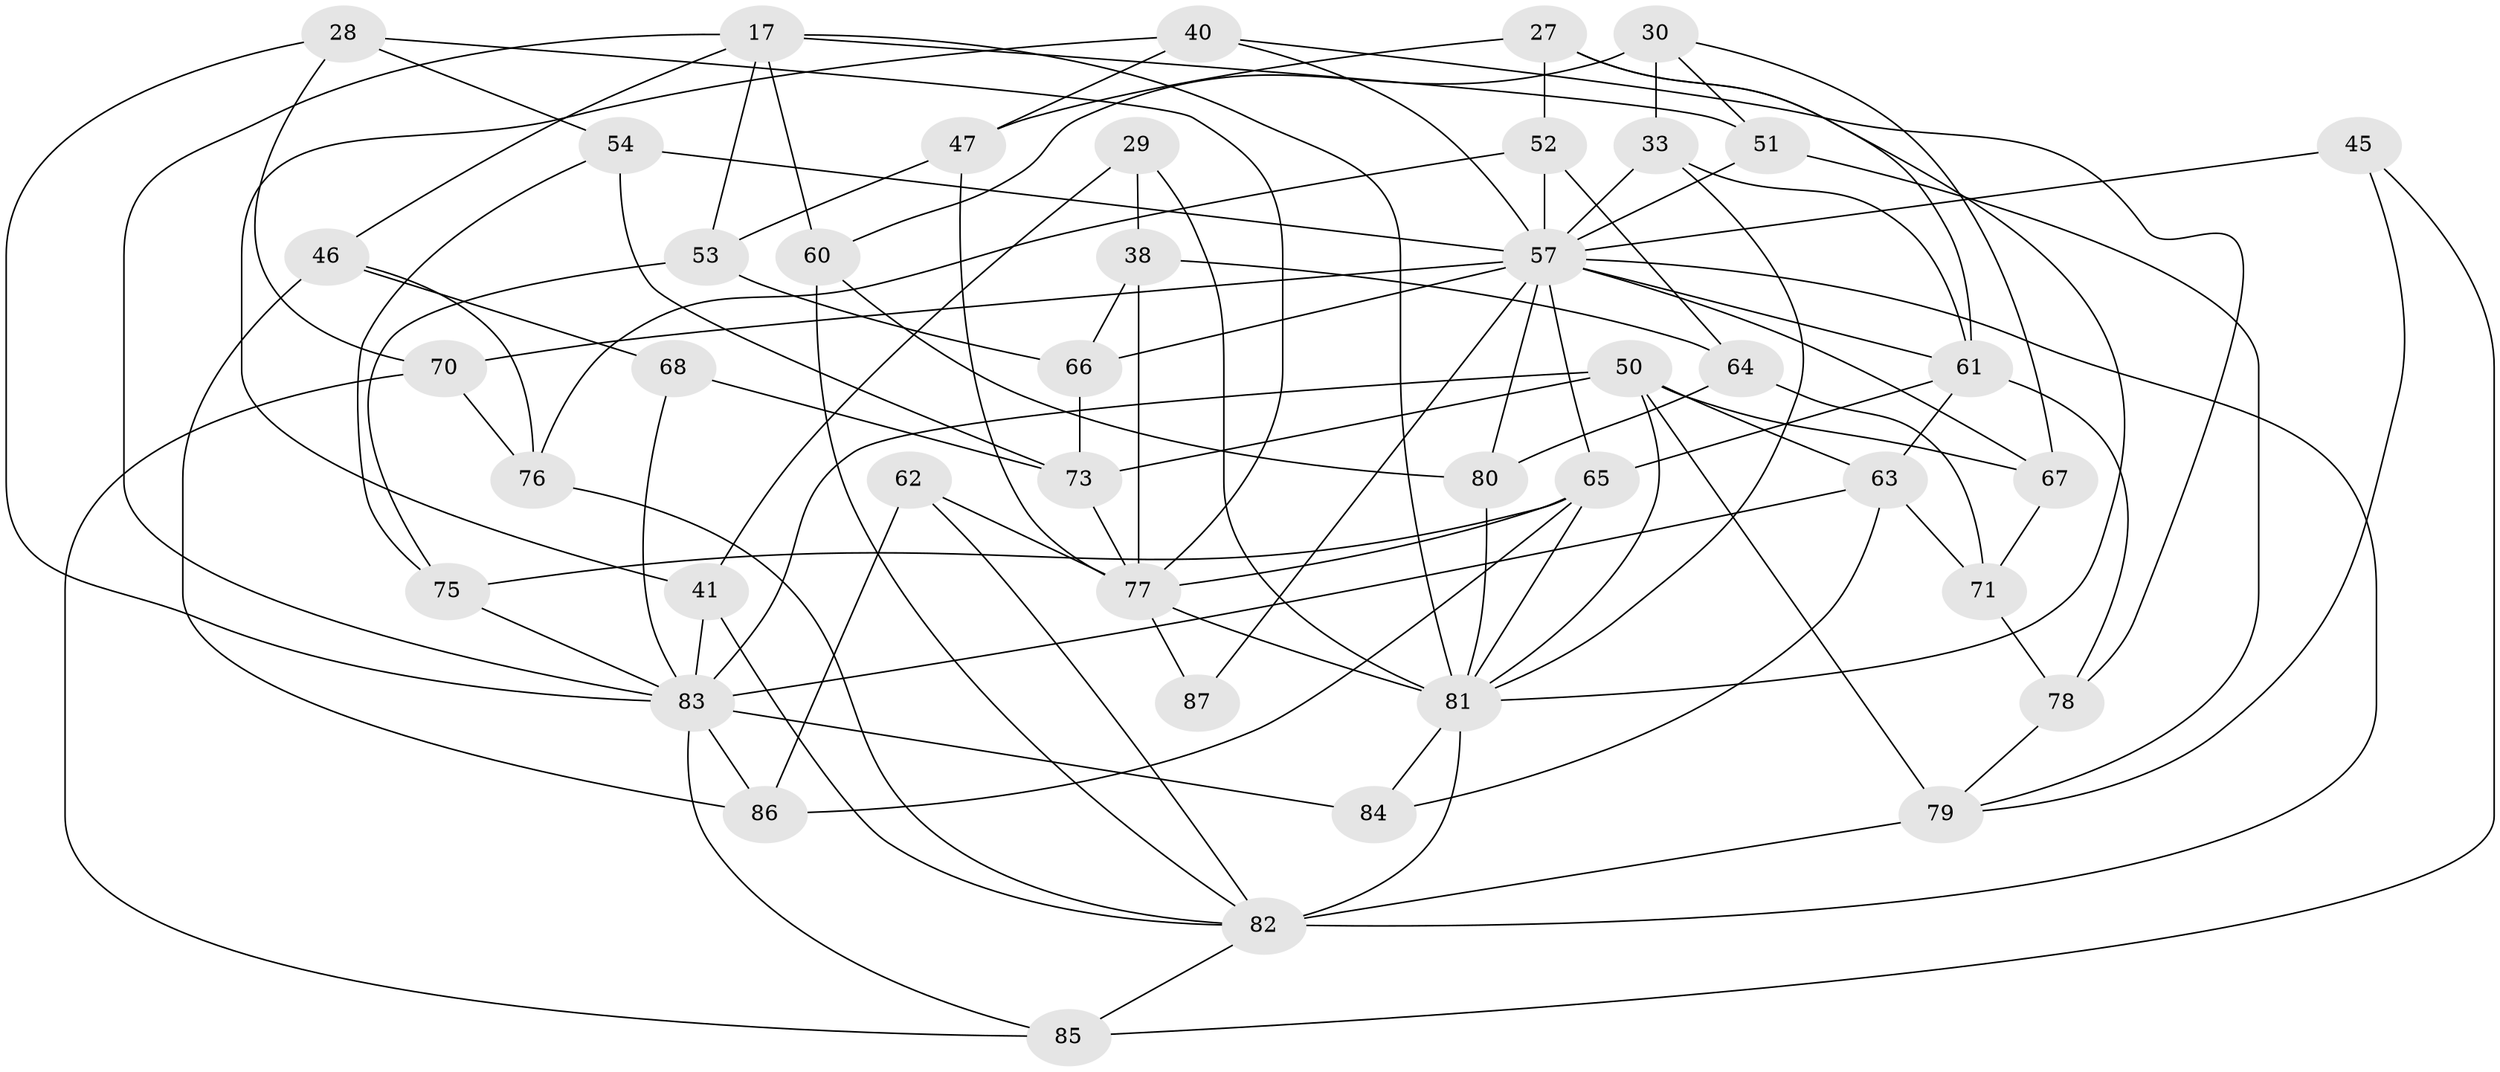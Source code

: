 // original degree distribution, {4: 1.0}
// Generated by graph-tools (version 1.1) at 2025/58/03/09/25 04:58:14]
// undirected, 43 vertices, 103 edges
graph export_dot {
graph [start="1"]
  node [color=gray90,style=filled];
  17 [super="+2+14"];
  27;
  28;
  29;
  30 [super="+16"];
  33 [super="+12"];
  38;
  40;
  41 [super="+25"];
  45;
  46;
  47;
  50 [super="+49"];
  51;
  52;
  53;
  54 [super="+37"];
  57 [super="+3+44+15+48"];
  60 [super="+34"];
  61 [super="+9"];
  62;
  63 [super="+55"];
  64;
  65 [super="+42+56"];
  66;
  67;
  68;
  70;
  71;
  73 [super="+19"];
  75;
  76;
  77 [super="+36"];
  78;
  79 [super="+58"];
  80;
  81 [super="+22+32+69+39"];
  82 [super="+74+72"];
  83 [super="+59+35"];
  84;
  85;
  86 [super="+43"];
  87;
  17 -- 60;
  17 -- 46;
  17 -- 53;
  17 -- 51;
  17 -- 83 [weight=2];
  17 -- 81 [weight=2];
  27 -- 61;
  27 -- 52;
  27 -- 47;
  27 -- 81;
  28 -- 54;
  28 -- 70;
  28 -- 83;
  28 -- 77;
  29 -- 41 [weight=2];
  29 -- 38;
  29 -- 81;
  30 -- 67;
  30 -- 33 [weight=2];
  30 -- 51;
  30 -- 60 [weight=2];
  33 -- 57 [weight=2];
  33 -- 61;
  33 -- 81;
  38 -- 64;
  38 -- 66;
  38 -- 77;
  40 -- 41;
  40 -- 57;
  40 -- 47;
  40 -- 78;
  41 -- 83 [weight=2];
  41 -- 82;
  45 -- 85;
  45 -- 79;
  45 -- 57 [weight=2];
  46 -- 68;
  46 -- 76;
  46 -- 86;
  47 -- 53;
  47 -- 77;
  50 -- 67;
  50 -- 79 [weight=2];
  50 -- 63;
  50 -- 83;
  50 -- 73;
  50 -- 81 [weight=2];
  51 -- 79;
  51 -- 57;
  52 -- 64;
  52 -- 76;
  52 -- 57;
  53 -- 75;
  53 -- 66;
  54 -- 57 [weight=2];
  54 -- 73 [weight=2];
  54 -- 75;
  57 -- 65 [weight=3];
  57 -- 66;
  57 -- 80;
  57 -- 87 [weight=2];
  57 -- 67;
  57 -- 70;
  57 -- 82 [weight=2];
  57 -- 61 [weight=2];
  60 -- 80;
  60 -- 82 [weight=2];
  61 -- 78;
  61 -- 65;
  61 -- 63 [weight=2];
  62 -- 86 [weight=2];
  62 -- 82;
  62 -- 77;
  63 -- 84;
  63 -- 71;
  63 -- 83;
  64 -- 71;
  64 -- 80;
  65 -- 86;
  65 -- 75;
  65 -- 81;
  65 -- 77;
  66 -- 73;
  67 -- 71;
  68 -- 73;
  68 -- 83 [weight=2];
  70 -- 76;
  70 -- 85;
  71 -- 78;
  73 -- 77;
  75 -- 83;
  76 -- 82;
  77 -- 87 [weight=2];
  77 -- 81 [weight=2];
  78 -- 79;
  79 -- 82;
  80 -- 81;
  81 -- 82 [weight=3];
  81 -- 84 [weight=2];
  82 -- 85;
  83 -- 84;
  83 -- 86 [weight=2];
  83 -- 85;
}
